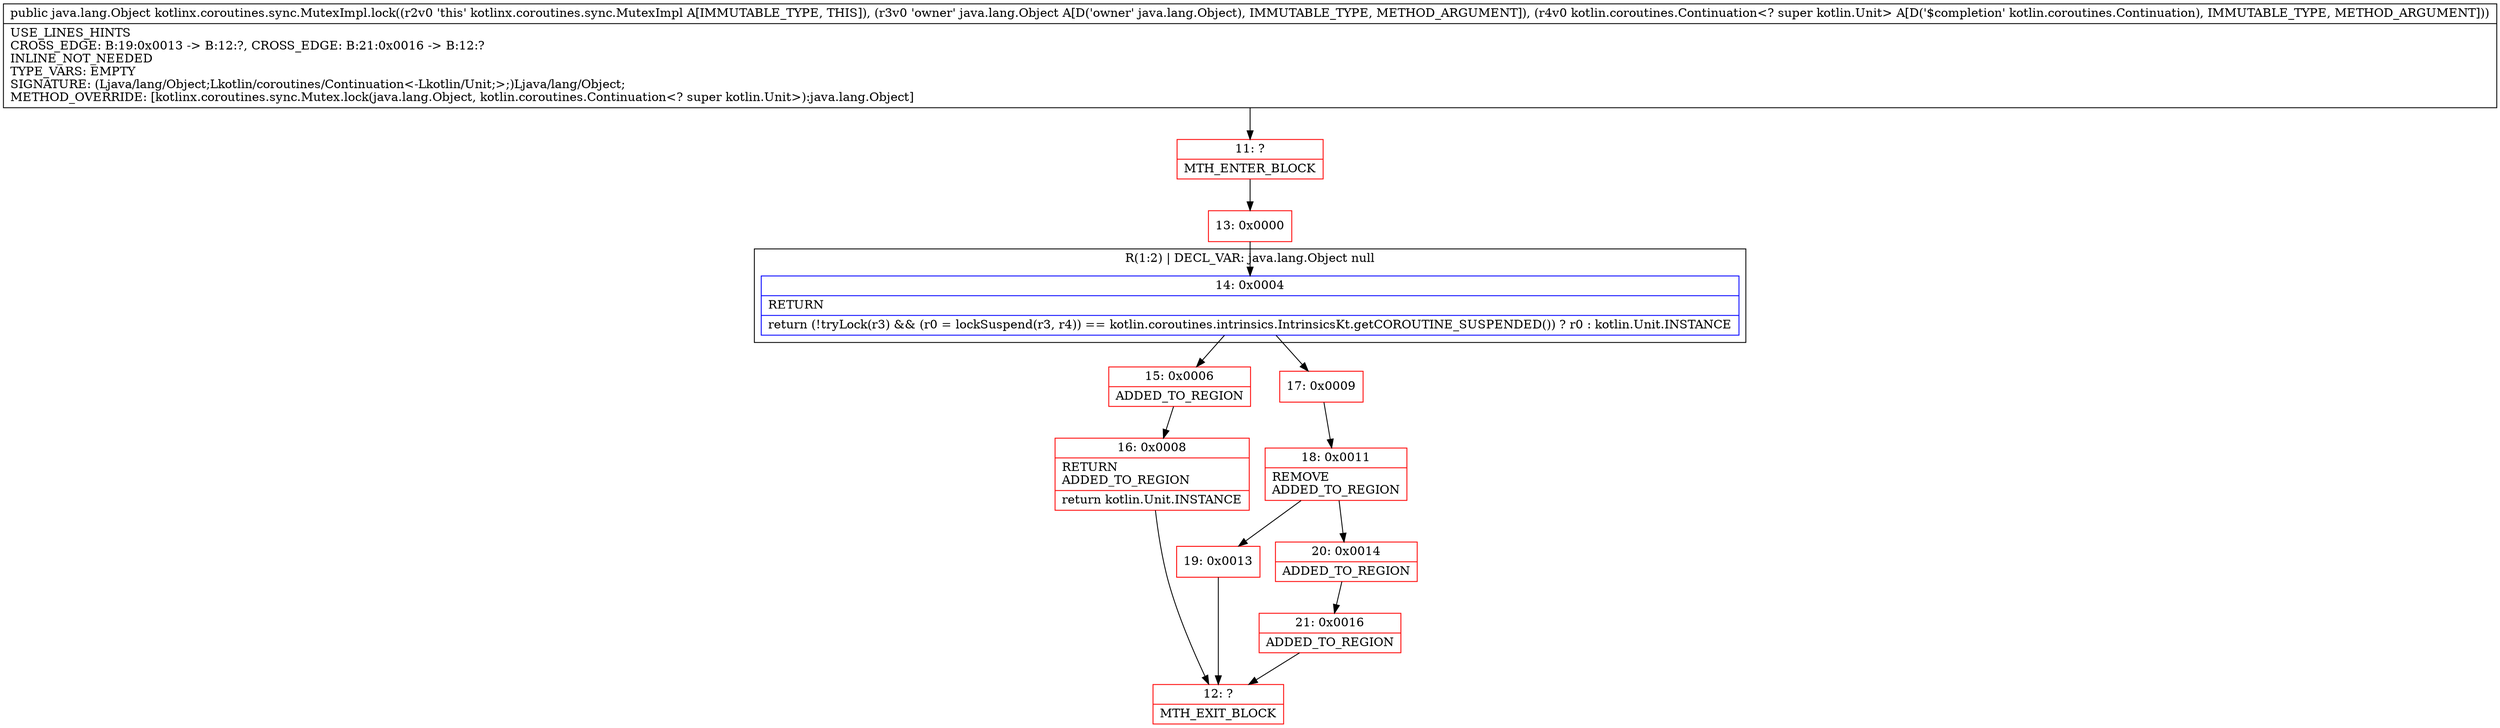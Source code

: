 digraph "CFG forkotlinx.coroutines.sync.MutexImpl.lock(Ljava\/lang\/Object;Lkotlin\/coroutines\/Continuation;)Ljava\/lang\/Object;" {
subgraph cluster_Region_1109200941 {
label = "R(1:2) | DECL_VAR: java.lang.Object null\l";
node [shape=record,color=blue];
Node_14 [shape=record,label="{14\:\ 0x0004|RETURN\l|return (!tryLock(r3) && (r0 = lockSuspend(r3, r4)) == kotlin.coroutines.intrinsics.IntrinsicsKt.getCOROUTINE_SUSPENDED()) ? r0 : kotlin.Unit.INSTANCE\l}"];
}
Node_11 [shape=record,color=red,label="{11\:\ ?|MTH_ENTER_BLOCK\l}"];
Node_13 [shape=record,color=red,label="{13\:\ 0x0000}"];
Node_15 [shape=record,color=red,label="{15\:\ 0x0006|ADDED_TO_REGION\l}"];
Node_16 [shape=record,color=red,label="{16\:\ 0x0008|RETURN\lADDED_TO_REGION\l|return kotlin.Unit.INSTANCE\l}"];
Node_12 [shape=record,color=red,label="{12\:\ ?|MTH_EXIT_BLOCK\l}"];
Node_17 [shape=record,color=red,label="{17\:\ 0x0009}"];
Node_18 [shape=record,color=red,label="{18\:\ 0x0011|REMOVE\lADDED_TO_REGION\l}"];
Node_19 [shape=record,color=red,label="{19\:\ 0x0013}"];
Node_20 [shape=record,color=red,label="{20\:\ 0x0014|ADDED_TO_REGION\l}"];
Node_21 [shape=record,color=red,label="{21\:\ 0x0016|ADDED_TO_REGION\l}"];
MethodNode[shape=record,label="{public java.lang.Object kotlinx.coroutines.sync.MutexImpl.lock((r2v0 'this' kotlinx.coroutines.sync.MutexImpl A[IMMUTABLE_TYPE, THIS]), (r3v0 'owner' java.lang.Object A[D('owner' java.lang.Object), IMMUTABLE_TYPE, METHOD_ARGUMENT]), (r4v0 kotlin.coroutines.Continuation\<? super kotlin.Unit\> A[D('$completion' kotlin.coroutines.Continuation), IMMUTABLE_TYPE, METHOD_ARGUMENT]))  | USE_LINES_HINTS\lCROSS_EDGE: B:19:0x0013 \-\> B:12:?, CROSS_EDGE: B:21:0x0016 \-\> B:12:?\lINLINE_NOT_NEEDED\lTYPE_VARS: EMPTY\lSIGNATURE: (Ljava\/lang\/Object;Lkotlin\/coroutines\/Continuation\<\-Lkotlin\/Unit;\>;)Ljava\/lang\/Object;\lMETHOD_OVERRIDE: [kotlinx.coroutines.sync.Mutex.lock(java.lang.Object, kotlin.coroutines.Continuation\<? super kotlin.Unit\>):java.lang.Object]\l}"];
MethodNode -> Node_11;Node_14 -> Node_15;
Node_14 -> Node_17;
Node_11 -> Node_13;
Node_13 -> Node_14;
Node_15 -> Node_16;
Node_16 -> Node_12;
Node_17 -> Node_18;
Node_18 -> Node_19;
Node_18 -> Node_20;
Node_19 -> Node_12;
Node_20 -> Node_21;
Node_21 -> Node_12;
}

